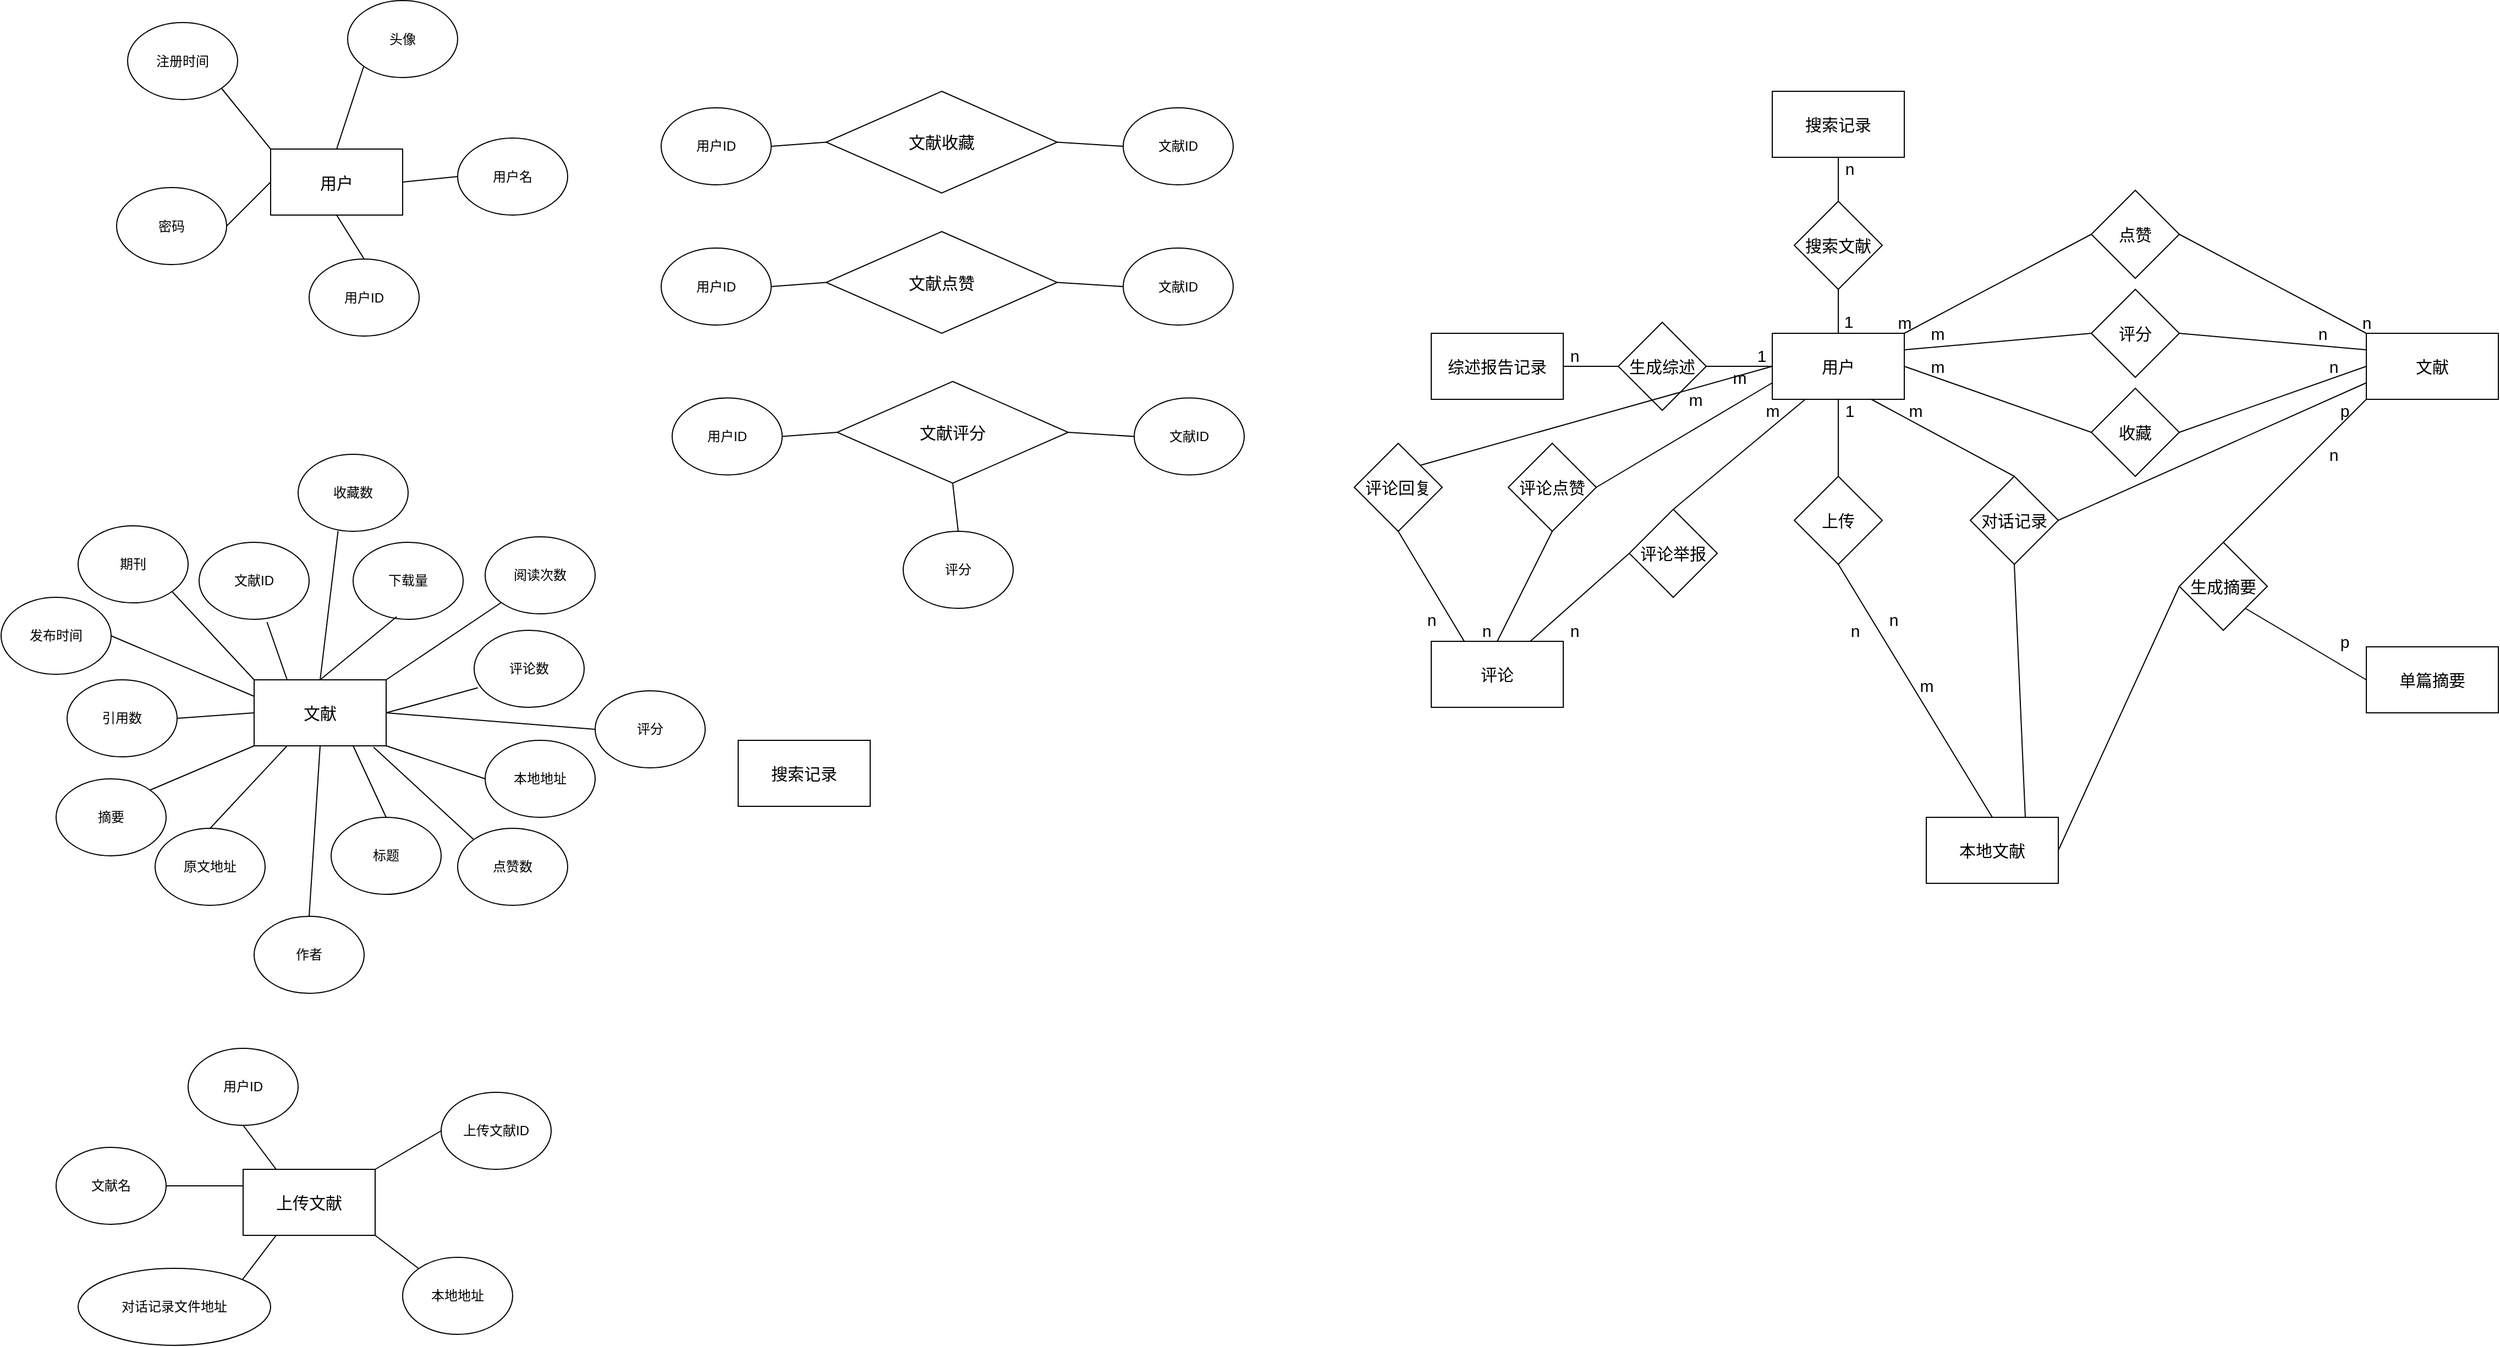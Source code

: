 <mxfile version="24.2.2" type="github">
  <diagram name="Page-1" id="c4acf3e9-155e-7222-9cf6-157b1a14988f">
    <mxGraphModel dx="2033" dy="841" grid="1" gridSize="10" guides="1" tooltips="1" connect="1" arrows="1" fold="1" page="1" pageScale="1" pageWidth="850" pageHeight="1100" background="none" math="0" shadow="0">
      <root>
        <mxCell id="0" />
        <mxCell id="1" parent="0" />
        <mxCell id="P6Sqa6nLTFP1nAxvebWK-67" style="rounded=0;orthogonalLoop=1;jettySize=auto;html=1;entryX=0;entryY=0.5;entryDx=0;entryDy=0;startArrow=none;startFill=0;endArrow=none;endFill=0;exitX=1;exitY=0;exitDx=0;exitDy=0;fontSize=15;" edge="1" parent="1" source="P6Sqa6nLTFP1nAxvebWK-73" target="P6Sqa6nLTFP1nAxvebWK-77">
          <mxGeometry relative="1" as="geometry">
            <mxPoint x="920" y="340" as="sourcePoint" />
          </mxGeometry>
        </mxCell>
        <mxCell id="P6Sqa6nLTFP1nAxvebWK-68" style="edgeStyle=none;rounded=0;orthogonalLoop=1;jettySize=auto;html=1;exitX=1;exitY=0.25;exitDx=0;exitDy=0;entryX=0;entryY=0.5;entryDx=0;entryDy=0;startArrow=none;startFill=0;endArrow=none;endFill=0;fontSize=15;" edge="1" parent="1" source="P6Sqa6nLTFP1nAxvebWK-73" target="P6Sqa6nLTFP1nAxvebWK-79">
          <mxGeometry relative="1" as="geometry" />
        </mxCell>
        <mxCell id="P6Sqa6nLTFP1nAxvebWK-69" style="edgeStyle=none;rounded=0;orthogonalLoop=1;jettySize=auto;html=1;exitX=1;exitY=0.5;exitDx=0;exitDy=0;entryX=0;entryY=0.5;entryDx=0;entryDy=0;startArrow=none;startFill=0;endArrow=none;endFill=0;fontSize=15;" edge="1" parent="1" source="P6Sqa6nLTFP1nAxvebWK-73" target="P6Sqa6nLTFP1nAxvebWK-81">
          <mxGeometry relative="1" as="geometry" />
        </mxCell>
        <mxCell id="P6Sqa6nLTFP1nAxvebWK-70" style="edgeStyle=none;rounded=0;orthogonalLoop=1;jettySize=auto;html=1;exitX=0.5;exitY=1;exitDx=0;exitDy=0;entryX=0.5;entryY=0;entryDx=0;entryDy=0;startArrow=none;startFill=0;endArrow=none;endFill=0;fontSize=15;" edge="1" parent="1" source="P6Sqa6nLTFP1nAxvebWK-73" target="P6Sqa6nLTFP1nAxvebWK-92">
          <mxGeometry relative="1" as="geometry" />
        </mxCell>
        <mxCell id="P6Sqa6nLTFP1nAxvebWK-71" style="edgeStyle=none;rounded=0;orthogonalLoop=1;jettySize=auto;html=1;exitX=0.75;exitY=1;exitDx=0;exitDy=0;entryX=0.5;entryY=0;entryDx=0;entryDy=0;startArrow=none;startFill=0;endArrow=none;endFill=0;fontSize=15;" edge="1" parent="1" source="P6Sqa6nLTFP1nAxvebWK-73" target="P6Sqa6nLTFP1nAxvebWK-97">
          <mxGeometry relative="1" as="geometry" />
        </mxCell>
        <mxCell id="P6Sqa6nLTFP1nAxvebWK-72" style="edgeStyle=none;rounded=0;orthogonalLoop=1;jettySize=auto;html=1;exitX=0.25;exitY=1;exitDx=0;exitDy=0;entryX=0.5;entryY=0;entryDx=0;entryDy=0;startArrow=none;startFill=0;endArrow=none;endFill=0;fontSize=15;" edge="1" parent="1" source="P6Sqa6nLTFP1nAxvebWK-73" target="P6Sqa6nLTFP1nAxvebWK-122">
          <mxGeometry relative="1" as="geometry" />
        </mxCell>
        <mxCell id="P6Sqa6nLTFP1nAxvebWK-73" value="用户" style="rounded=0;whiteSpace=wrap;html=1;fontSize=15;" vertex="1" parent="1">
          <mxGeometry x="770" y="340" width="120" height="60" as="geometry" />
        </mxCell>
        <mxCell id="P6Sqa6nLTFP1nAxvebWK-74" style="edgeStyle=none;rounded=0;orthogonalLoop=1;jettySize=auto;html=1;exitX=0;exitY=1;exitDx=0;exitDy=0;entryX=0.5;entryY=0;entryDx=0;entryDy=0;startArrow=none;startFill=0;endArrow=none;endFill=0;fontSize=15;" edge="1" parent="1" source="P6Sqa6nLTFP1nAxvebWK-75" target="P6Sqa6nLTFP1nAxvebWK-114">
          <mxGeometry relative="1" as="geometry" />
        </mxCell>
        <mxCell id="P6Sqa6nLTFP1nAxvebWK-75" value="文献" style="rounded=0;whiteSpace=wrap;html=1;fontSize=15;" vertex="1" parent="1">
          <mxGeometry x="1310" y="340" width="120" height="60" as="geometry" />
        </mxCell>
        <mxCell id="P6Sqa6nLTFP1nAxvebWK-76" style="edgeStyle=none;rounded=0;orthogonalLoop=1;jettySize=auto;html=1;exitX=1;exitY=0.5;exitDx=0;exitDy=0;entryX=0;entryY=0;entryDx=0;entryDy=0;startArrow=none;startFill=0;endArrow=none;endFill=0;fontSize=15;" edge="1" parent="1" source="P6Sqa6nLTFP1nAxvebWK-77" target="P6Sqa6nLTFP1nAxvebWK-75">
          <mxGeometry relative="1" as="geometry" />
        </mxCell>
        <mxCell id="P6Sqa6nLTFP1nAxvebWK-77" value="点赞" style="rhombus;whiteSpace=wrap;html=1;fontSize=15;" vertex="1" parent="1">
          <mxGeometry x="1060" y="210" width="80" height="80" as="geometry" />
        </mxCell>
        <mxCell id="P6Sqa6nLTFP1nAxvebWK-78" style="edgeStyle=none;rounded=0;orthogonalLoop=1;jettySize=auto;html=1;exitX=1;exitY=0.5;exitDx=0;exitDy=0;entryX=0;entryY=0.25;entryDx=0;entryDy=0;startArrow=none;startFill=0;endArrow=none;endFill=0;fontSize=15;" edge="1" parent="1" source="P6Sqa6nLTFP1nAxvebWK-79" target="P6Sqa6nLTFP1nAxvebWK-75">
          <mxGeometry relative="1" as="geometry" />
        </mxCell>
        <mxCell id="P6Sqa6nLTFP1nAxvebWK-79" value="评分" style="rhombus;whiteSpace=wrap;html=1;fontSize=15;" vertex="1" parent="1">
          <mxGeometry x="1060" y="300" width="80" height="80" as="geometry" />
        </mxCell>
        <mxCell id="P6Sqa6nLTFP1nAxvebWK-80" style="edgeStyle=none;rounded=0;orthogonalLoop=1;jettySize=auto;html=1;exitX=1;exitY=0.5;exitDx=0;exitDy=0;entryX=0;entryY=0.5;entryDx=0;entryDy=0;startArrow=none;startFill=0;endArrow=none;endFill=0;fontSize=15;" edge="1" parent="1" source="P6Sqa6nLTFP1nAxvebWK-81" target="P6Sqa6nLTFP1nAxvebWK-75">
          <mxGeometry relative="1" as="geometry" />
        </mxCell>
        <mxCell id="P6Sqa6nLTFP1nAxvebWK-81" value="收藏" style="rhombus;whiteSpace=wrap;html=1;fontSize=15;" vertex="1" parent="1">
          <mxGeometry x="1060" y="390" width="80" height="80" as="geometry" />
        </mxCell>
        <mxCell id="P6Sqa6nLTFP1nAxvebWK-82" value="m" style="text;html=1;align=center;verticalAlign=middle;resizable=0;points=[];autosize=1;fontSize=15;" vertex="1" parent="1">
          <mxGeometry x="870" y="315" width="40" height="30" as="geometry" />
        </mxCell>
        <mxCell id="P6Sqa6nLTFP1nAxvebWK-83" value="n" style="text;html=1;align=center;verticalAlign=middle;resizable=0;points=[];autosize=1;fontSize=15;" vertex="1" parent="1">
          <mxGeometry x="1295" y="315" width="30" height="30" as="geometry" />
        </mxCell>
        <mxCell id="P6Sqa6nLTFP1nAxvebWK-84" value="m" style="text;html=1;align=center;verticalAlign=middle;resizable=0;points=[];autosize=1;fontSize=15;" vertex="1" parent="1">
          <mxGeometry x="900" y="325" width="40" height="30" as="geometry" />
        </mxCell>
        <mxCell id="P6Sqa6nLTFP1nAxvebWK-85" value="n" style="text;html=1;align=center;verticalAlign=middle;resizable=0;points=[];autosize=1;fontSize=15;" vertex="1" parent="1">
          <mxGeometry x="1255" y="325" width="30" height="30" as="geometry" />
        </mxCell>
        <mxCell id="P6Sqa6nLTFP1nAxvebWK-86" value="m" style="text;html=1;align=center;verticalAlign=middle;resizable=0;points=[];autosize=1;fontSize=15;" vertex="1" parent="1">
          <mxGeometry x="900" y="355" width="40" height="30" as="geometry" />
        </mxCell>
        <mxCell id="P6Sqa6nLTFP1nAxvebWK-87" value="n" style="text;html=1;align=center;verticalAlign=middle;resizable=0;points=[];autosize=1;fontSize=15;" vertex="1" parent="1">
          <mxGeometry x="1265" y="355" width="30" height="30" as="geometry" />
        </mxCell>
        <mxCell id="P6Sqa6nLTFP1nAxvebWK-88" style="edgeStyle=none;rounded=0;orthogonalLoop=1;jettySize=auto;html=1;exitX=1;exitY=0.5;exitDx=0;exitDy=0;entryX=0;entryY=0.5;entryDx=0;entryDy=0;startArrow=none;startFill=0;endArrow=none;endFill=0;fontSize=15;" edge="1" parent="1" source="P6Sqa6nLTFP1nAxvebWK-89" target="P6Sqa6nLTFP1nAxvebWK-114">
          <mxGeometry relative="1" as="geometry" />
        </mxCell>
        <mxCell id="P6Sqa6nLTFP1nAxvebWK-89" value="本地文献" style="rounded=0;whiteSpace=wrap;html=1;fontSize=15;" vertex="1" parent="1">
          <mxGeometry x="910" y="780" width="120" height="60" as="geometry" />
        </mxCell>
        <mxCell id="P6Sqa6nLTFP1nAxvebWK-90" value="搜索记录" style="rounded=0;whiteSpace=wrap;html=1;fontSize=15;" vertex="1" parent="1">
          <mxGeometry x="770" y="120" width="120" height="60" as="geometry" />
        </mxCell>
        <mxCell id="P6Sqa6nLTFP1nAxvebWK-91" style="edgeStyle=none;rounded=0;orthogonalLoop=1;jettySize=auto;html=1;exitX=0.5;exitY=1;exitDx=0;exitDy=0;entryX=0.5;entryY=0;entryDx=0;entryDy=0;startArrow=none;startFill=0;endArrow=none;endFill=0;fontSize=15;" edge="1" parent="1" source="P6Sqa6nLTFP1nAxvebWK-92" target="P6Sqa6nLTFP1nAxvebWK-89">
          <mxGeometry relative="1" as="geometry" />
        </mxCell>
        <mxCell id="P6Sqa6nLTFP1nAxvebWK-92" value="上传" style="rhombus;whiteSpace=wrap;html=1;fontSize=15;" vertex="1" parent="1">
          <mxGeometry x="790" y="470" width="80" height="80" as="geometry" />
        </mxCell>
        <mxCell id="P6Sqa6nLTFP1nAxvebWK-93" value="1" style="text;html=1;align=center;verticalAlign=middle;resizable=0;points=[];autosize=1;fontSize=15;" vertex="1" parent="1">
          <mxGeometry x="825" y="395" width="30" height="30" as="geometry" />
        </mxCell>
        <mxCell id="P6Sqa6nLTFP1nAxvebWK-94" value="n" style="text;html=1;align=center;verticalAlign=middle;resizable=0;points=[];autosize=1;fontSize=15;" vertex="1" parent="1">
          <mxGeometry x="830" y="595" width="30" height="30" as="geometry" />
        </mxCell>
        <mxCell id="P6Sqa6nLTFP1nAxvebWK-95" style="edgeStyle=none;rounded=0;orthogonalLoop=1;jettySize=auto;html=1;exitX=0.5;exitY=1;exitDx=0;exitDy=0;entryX=0.75;entryY=0;entryDx=0;entryDy=0;startArrow=none;startFill=0;endArrow=none;endFill=0;fontSize=15;" edge="1" parent="1" source="P6Sqa6nLTFP1nAxvebWK-97" target="P6Sqa6nLTFP1nAxvebWK-89">
          <mxGeometry relative="1" as="geometry" />
        </mxCell>
        <mxCell id="P6Sqa6nLTFP1nAxvebWK-96" style="edgeStyle=none;rounded=0;orthogonalLoop=1;jettySize=auto;html=1;exitX=1;exitY=0.5;exitDx=0;exitDy=0;entryX=0;entryY=0.75;entryDx=0;entryDy=0;startArrow=none;startFill=0;endArrow=none;endFill=0;fontSize=15;" edge="1" parent="1" source="P6Sqa6nLTFP1nAxvebWK-97" target="P6Sqa6nLTFP1nAxvebWK-75">
          <mxGeometry relative="1" as="geometry" />
        </mxCell>
        <mxCell id="P6Sqa6nLTFP1nAxvebWK-97" value="对话记录" style="rhombus;whiteSpace=wrap;html=1;fontSize=15;" vertex="1" parent="1">
          <mxGeometry x="950" y="470" width="80" height="80" as="geometry" />
        </mxCell>
        <mxCell id="P6Sqa6nLTFP1nAxvebWK-98" value="m" style="text;html=1;align=center;verticalAlign=middle;resizable=0;points=[];autosize=1;fontSize=15;" vertex="1" parent="1">
          <mxGeometry x="880" y="395" width="40" height="30" as="geometry" />
        </mxCell>
        <mxCell id="P6Sqa6nLTFP1nAxvebWK-99" value="n" style="text;html=1;align=center;verticalAlign=middle;resizable=0;points=[];autosize=1;fontSize=15;" vertex="1" parent="1">
          <mxGeometry x="865" y="585" width="30" height="30" as="geometry" />
        </mxCell>
        <mxCell id="P6Sqa6nLTFP1nAxvebWK-100" value="p" style="text;html=1;align=center;verticalAlign=middle;resizable=0;points=[];autosize=1;fontSize=15;" vertex="1" parent="1">
          <mxGeometry x="1275" y="395" width="30" height="30" as="geometry" />
        </mxCell>
        <mxCell id="P6Sqa6nLTFP1nAxvebWK-101" value="单篇摘要" style="rounded=0;whiteSpace=wrap;html=1;fontSize=15;" vertex="1" parent="1">
          <mxGeometry x="1310" y="625" width="120" height="60" as="geometry" />
        </mxCell>
        <mxCell id="P6Sqa6nLTFP1nAxvebWK-102" style="edgeStyle=none;rounded=0;orthogonalLoop=1;jettySize=auto;html=1;exitX=1;exitY=0.5;exitDx=0;exitDy=0;entryX=0;entryY=0.5;entryDx=0;entryDy=0;startArrow=none;startFill=0;endArrow=none;endFill=0;fontSize=15;" edge="1" parent="1" source="P6Sqa6nLTFP1nAxvebWK-103" target="P6Sqa6nLTFP1nAxvebWK-105">
          <mxGeometry relative="1" as="geometry" />
        </mxCell>
        <mxCell id="P6Sqa6nLTFP1nAxvebWK-103" value="综述报告记录" style="rounded=0;whiteSpace=wrap;html=1;fontSize=15;" vertex="1" parent="1">
          <mxGeometry x="460" y="340" width="120" height="60" as="geometry" />
        </mxCell>
        <mxCell id="P6Sqa6nLTFP1nAxvebWK-104" style="edgeStyle=none;rounded=0;orthogonalLoop=1;jettySize=auto;html=1;exitX=1;exitY=0.5;exitDx=0;exitDy=0;entryX=0;entryY=0.5;entryDx=0;entryDy=0;startArrow=none;startFill=0;endArrow=none;endFill=0;fontSize=15;" edge="1" parent="1" source="P6Sqa6nLTFP1nAxvebWK-105" target="P6Sqa6nLTFP1nAxvebWK-73">
          <mxGeometry relative="1" as="geometry" />
        </mxCell>
        <mxCell id="P6Sqa6nLTFP1nAxvebWK-105" value="生成综述" style="rhombus;whiteSpace=wrap;html=1;fontSize=15;" vertex="1" parent="1">
          <mxGeometry x="630" y="330" width="80" height="80" as="geometry" />
        </mxCell>
        <mxCell id="P6Sqa6nLTFP1nAxvebWK-106" value="1" style="text;html=1;align=center;verticalAlign=middle;resizable=0;points=[];autosize=1;fontSize=15;" vertex="1" parent="1">
          <mxGeometry x="745" y="345" width="30" height="30" as="geometry" />
        </mxCell>
        <mxCell id="P6Sqa6nLTFP1nAxvebWK-107" value="n" style="text;html=1;align=center;verticalAlign=middle;resizable=0;points=[];autosize=1;fontSize=15;" vertex="1" parent="1">
          <mxGeometry x="575" y="345" width="30" height="30" as="geometry" />
        </mxCell>
        <mxCell id="P6Sqa6nLTFP1nAxvebWK-108" style="edgeStyle=none;rounded=0;orthogonalLoop=1;jettySize=auto;html=1;exitX=0.5;exitY=1;exitDx=0;exitDy=0;entryX=0.5;entryY=0;entryDx=0;entryDy=0;startArrow=none;startFill=0;endArrow=none;endFill=0;fontSize=15;" edge="1" parent="1" source="P6Sqa6nLTFP1nAxvebWK-111" target="P6Sqa6nLTFP1nAxvebWK-73">
          <mxGeometry relative="1" as="geometry" />
        </mxCell>
        <mxCell id="P6Sqa6nLTFP1nAxvebWK-109" value="1" style="edgeLabel;html=1;align=center;verticalAlign=middle;resizable=0;points=[];fontSize=15;" vertex="1" connectable="0" parent="P6Sqa6nLTFP1nAxvebWK-108">
          <mxGeometry x="0.45" y="9" relative="1" as="geometry">
            <mxPoint as="offset" />
          </mxGeometry>
        </mxCell>
        <mxCell id="P6Sqa6nLTFP1nAxvebWK-110" style="edgeStyle=none;rounded=0;orthogonalLoop=1;jettySize=auto;html=1;exitX=0.5;exitY=0;exitDx=0;exitDy=0;entryX=0.5;entryY=1;entryDx=0;entryDy=0;startArrow=none;startFill=0;endArrow=none;endFill=0;fontSize=15;" edge="1" parent="1" source="P6Sqa6nLTFP1nAxvebWK-111" target="P6Sqa6nLTFP1nAxvebWK-90">
          <mxGeometry relative="1" as="geometry" />
        </mxCell>
        <mxCell id="P6Sqa6nLTFP1nAxvebWK-111" value="搜索文献" style="rhombus;whiteSpace=wrap;html=1;fontSize=15;" vertex="1" parent="1">
          <mxGeometry x="790" y="220" width="80" height="80" as="geometry" />
        </mxCell>
        <mxCell id="P6Sqa6nLTFP1nAxvebWK-112" value="n" style="text;html=1;align=center;verticalAlign=middle;resizable=0;points=[];autosize=1;fontSize=15;" vertex="1" parent="1">
          <mxGeometry x="825" y="175" width="30" height="30" as="geometry" />
        </mxCell>
        <mxCell id="P6Sqa6nLTFP1nAxvebWK-113" style="edgeStyle=none;rounded=0;orthogonalLoop=1;jettySize=auto;html=1;exitX=1;exitY=1;exitDx=0;exitDy=0;entryX=0;entryY=0.5;entryDx=0;entryDy=0;startArrow=none;startFill=0;endArrow=none;endFill=0;fontSize=15;" edge="1" parent="1" source="P6Sqa6nLTFP1nAxvebWK-114" target="P6Sqa6nLTFP1nAxvebWK-101">
          <mxGeometry relative="1" as="geometry" />
        </mxCell>
        <mxCell id="P6Sqa6nLTFP1nAxvebWK-114" value="生成摘要" style="rhombus;whiteSpace=wrap;html=1;fontSize=15;" vertex="1" parent="1">
          <mxGeometry x="1140" y="530" width="80" height="80" as="geometry" />
        </mxCell>
        <mxCell id="P6Sqa6nLTFP1nAxvebWK-115" value="m" style="text;html=1;align=center;verticalAlign=middle;resizable=0;points=[];autosize=1;fontSize=15;" vertex="1" parent="1">
          <mxGeometry x="890" y="645" width="40" height="30" as="geometry" />
        </mxCell>
        <mxCell id="P6Sqa6nLTFP1nAxvebWK-116" value="n" style="text;html=1;align=center;verticalAlign=middle;resizable=0;points=[];autosize=1;fontSize=15;" vertex="1" parent="1">
          <mxGeometry x="1265" y="435" width="30" height="30" as="geometry" />
        </mxCell>
        <mxCell id="P6Sqa6nLTFP1nAxvebWK-117" value="p" style="text;html=1;align=center;verticalAlign=middle;resizable=0;points=[];autosize=1;fontSize=15;" vertex="1" parent="1">
          <mxGeometry x="1275" y="605" width="30" height="30" as="geometry" />
        </mxCell>
        <mxCell id="P6Sqa6nLTFP1nAxvebWK-118" style="edgeStyle=none;rounded=0;orthogonalLoop=1;jettySize=auto;html=1;exitX=0.5;exitY=1;exitDx=0;exitDy=0;entryX=0.5;entryY=0;entryDx=0;entryDy=0;startArrow=none;startFill=0;endArrow=none;endFill=0;fontSize=15;" edge="1" parent="1" source="P6Sqa6nLTFP1nAxvebWK-120" target="P6Sqa6nLTFP1nAxvebWK-123">
          <mxGeometry relative="1" as="geometry" />
        </mxCell>
        <mxCell id="P6Sqa6nLTFP1nAxvebWK-119" style="edgeStyle=none;rounded=0;orthogonalLoop=1;jettySize=auto;html=1;exitX=1;exitY=0.5;exitDx=0;exitDy=0;entryX=0;entryY=0.75;entryDx=0;entryDy=0;startArrow=none;startFill=0;endArrow=none;endFill=0;fontSize=15;" edge="1" parent="1" source="P6Sqa6nLTFP1nAxvebWK-120" target="P6Sqa6nLTFP1nAxvebWK-73">
          <mxGeometry relative="1" as="geometry" />
        </mxCell>
        <mxCell id="P6Sqa6nLTFP1nAxvebWK-120" value="评论点赞" style="rhombus;whiteSpace=wrap;html=1;fontSize=15;" vertex="1" parent="1">
          <mxGeometry x="530" y="440" width="80" height="80" as="geometry" />
        </mxCell>
        <mxCell id="P6Sqa6nLTFP1nAxvebWK-121" style="edgeStyle=none;rounded=0;orthogonalLoop=1;jettySize=auto;html=1;exitX=0;exitY=0.5;exitDx=0;exitDy=0;entryX=0.75;entryY=0;entryDx=0;entryDy=0;startArrow=none;startFill=0;endArrow=none;endFill=0;fontSize=15;" edge="1" parent="1" source="P6Sqa6nLTFP1nAxvebWK-122" target="P6Sqa6nLTFP1nAxvebWK-123">
          <mxGeometry relative="1" as="geometry" />
        </mxCell>
        <mxCell id="P6Sqa6nLTFP1nAxvebWK-122" value="评论举报" style="rhombus;whiteSpace=wrap;html=1;fontSize=15;" vertex="1" parent="1">
          <mxGeometry x="640" y="500" width="80" height="80" as="geometry" />
        </mxCell>
        <mxCell id="P6Sqa6nLTFP1nAxvebWK-123" value="评论" style="rounded=0;whiteSpace=wrap;html=1;fontSize=15;" vertex="1" parent="1">
          <mxGeometry x="460" y="620" width="120" height="60" as="geometry" />
        </mxCell>
        <mxCell id="P6Sqa6nLTFP1nAxvebWK-124" value="m" style="text;html=1;align=center;verticalAlign=middle;resizable=0;points=[];autosize=1;fontSize=15;" vertex="1" parent="1">
          <mxGeometry x="720" y="365" width="40" height="30" as="geometry" />
        </mxCell>
        <mxCell id="P6Sqa6nLTFP1nAxvebWK-125" value="n" style="text;html=1;align=center;verticalAlign=middle;resizable=0;points=[];autosize=1;fontSize=15;" vertex="1" parent="1">
          <mxGeometry x="495" y="595" width="30" height="30" as="geometry" />
        </mxCell>
        <mxCell id="P6Sqa6nLTFP1nAxvebWK-126" value="m" style="text;html=1;align=center;verticalAlign=middle;resizable=0;points=[];autosize=1;fontSize=15;" vertex="1" parent="1">
          <mxGeometry x="750" y="395" width="40" height="30" as="geometry" />
        </mxCell>
        <mxCell id="P6Sqa6nLTFP1nAxvebWK-127" value="n" style="text;html=1;align=center;verticalAlign=middle;resizable=0;points=[];autosize=1;fontSize=15;" vertex="1" parent="1">
          <mxGeometry x="575" y="595" width="30" height="30" as="geometry" />
        </mxCell>
        <mxCell id="P6Sqa6nLTFP1nAxvebWK-128" style="edgeStyle=none;rounded=0;orthogonalLoop=1;jettySize=auto;html=1;exitX=1;exitY=0;exitDx=0;exitDy=0;entryX=0;entryY=0.5;entryDx=0;entryDy=0;startArrow=none;startFill=0;endArrow=none;endFill=0;fontSize=15;" edge="1" parent="1" source="P6Sqa6nLTFP1nAxvebWK-130" target="P6Sqa6nLTFP1nAxvebWK-73">
          <mxGeometry relative="1" as="geometry" />
        </mxCell>
        <mxCell id="P6Sqa6nLTFP1nAxvebWK-129" style="edgeStyle=none;rounded=0;orthogonalLoop=1;jettySize=auto;html=1;exitX=0.5;exitY=1;exitDx=0;exitDy=0;entryX=0.25;entryY=0;entryDx=0;entryDy=0;startArrow=none;startFill=0;endArrow=none;endFill=0;fontSize=15;" edge="1" parent="1" source="P6Sqa6nLTFP1nAxvebWK-130" target="P6Sqa6nLTFP1nAxvebWK-123">
          <mxGeometry relative="1" as="geometry" />
        </mxCell>
        <mxCell id="P6Sqa6nLTFP1nAxvebWK-130" value="评论回复" style="rhombus;whiteSpace=wrap;html=1;fontSize=15;" vertex="1" parent="1">
          <mxGeometry x="390" y="440" width="80" height="80" as="geometry" />
        </mxCell>
        <mxCell id="P6Sqa6nLTFP1nAxvebWK-131" value="n" style="text;html=1;align=center;verticalAlign=middle;resizable=0;points=[];autosize=1;fontSize=15;" vertex="1" parent="1">
          <mxGeometry x="445" y="585" width="30" height="30" as="geometry" />
        </mxCell>
        <mxCell id="P6Sqa6nLTFP1nAxvebWK-132" value="m" style="text;html=1;align=center;verticalAlign=middle;resizable=0;points=[];autosize=1;fontSize=15;" vertex="1" parent="1">
          <mxGeometry x="680" y="385" width="40" height="30" as="geometry" />
        </mxCell>
        <mxCell id="P6Sqa6nLTFP1nAxvebWK-137" value="用户" style="rounded=0;whiteSpace=wrap;html=1;fontSize=15;" vertex="1" parent="1">
          <mxGeometry x="-595" y="172.5" width="120" height="60" as="geometry" />
        </mxCell>
        <mxCell id="P6Sqa6nLTFP1nAxvebWK-142" value="搜索记录" style="rounded=0;whiteSpace=wrap;html=1;fontSize=15;" vertex="1" parent="1">
          <mxGeometry x="-170" y="710" width="120" height="60" as="geometry" />
        </mxCell>
        <mxCell id="P6Sqa6nLTFP1nAxvebWK-177" value="用户ID" style="ellipse;whiteSpace=wrap;html=1;" vertex="1" parent="1">
          <mxGeometry x="-560" y="272.5" width="100" height="70" as="geometry" />
        </mxCell>
        <mxCell id="P6Sqa6nLTFP1nAxvebWK-178" value="密码" style="ellipse;whiteSpace=wrap;html=1;" vertex="1" parent="1">
          <mxGeometry x="-735" y="207.5" width="100" height="70" as="geometry" />
        </mxCell>
        <mxCell id="P6Sqa6nLTFP1nAxvebWK-179" value="用户名" style="ellipse;whiteSpace=wrap;html=1;" vertex="1" parent="1">
          <mxGeometry x="-425" y="162.5" width="100" height="70" as="geometry" />
        </mxCell>
        <mxCell id="P6Sqa6nLTFP1nAxvebWK-180" value="头像" style="ellipse;whiteSpace=wrap;html=1;" vertex="1" parent="1">
          <mxGeometry x="-525" y="37.5" width="100" height="70" as="geometry" />
        </mxCell>
        <mxCell id="P6Sqa6nLTFP1nAxvebWK-181" value="注册时间" style="ellipse;whiteSpace=wrap;html=1;" vertex="1" parent="1">
          <mxGeometry x="-725" y="57.5" width="100" height="70" as="geometry" />
        </mxCell>
        <mxCell id="P6Sqa6nLTFP1nAxvebWK-183" value="" style="endArrow=none;html=1;rounded=0;entryX=0.5;entryY=1;entryDx=0;entryDy=0;exitX=0.5;exitY=0;exitDx=0;exitDy=0;" edge="1" parent="1" source="P6Sqa6nLTFP1nAxvebWK-177" target="P6Sqa6nLTFP1nAxvebWK-137">
          <mxGeometry width="50" height="50" relative="1" as="geometry">
            <mxPoint x="-655" y="347.5" as="sourcePoint" />
            <mxPoint x="-605" y="302.5" as="targetPoint" />
          </mxGeometry>
        </mxCell>
        <mxCell id="P6Sqa6nLTFP1nAxvebWK-184" value="" style="endArrow=none;html=1;rounded=0;entryX=0;entryY=0.5;entryDx=0;entryDy=0;exitX=1;exitY=0.5;exitDx=0;exitDy=0;" edge="1" parent="1" source="P6Sqa6nLTFP1nAxvebWK-137" target="P6Sqa6nLTFP1nAxvebWK-179">
          <mxGeometry width="50" height="50" relative="1" as="geometry">
            <mxPoint x="-295" y="367.5" as="sourcePoint" />
            <mxPoint x="-245" y="317.5" as="targetPoint" />
          </mxGeometry>
        </mxCell>
        <mxCell id="P6Sqa6nLTFP1nAxvebWK-185" value="" style="endArrow=none;html=1;rounded=0;entryX=0;entryY=0.5;entryDx=0;entryDy=0;exitX=1;exitY=0.5;exitDx=0;exitDy=0;" edge="1" parent="1" source="P6Sqa6nLTFP1nAxvebWK-178" target="P6Sqa6nLTFP1nAxvebWK-137">
          <mxGeometry width="50" height="50" relative="1" as="geometry">
            <mxPoint x="-615" y="427.5" as="sourcePoint" />
            <mxPoint x="-565" y="377.5" as="targetPoint" />
          </mxGeometry>
        </mxCell>
        <mxCell id="P6Sqa6nLTFP1nAxvebWK-186" value="" style="endArrow=none;html=1;rounded=0;entryX=0;entryY=1;entryDx=0;entryDy=0;exitX=0.5;exitY=0;exitDx=0;exitDy=0;" edge="1" parent="1" source="P6Sqa6nLTFP1nAxvebWK-137" target="P6Sqa6nLTFP1nAxvebWK-180">
          <mxGeometry width="50" height="50" relative="1" as="geometry">
            <mxPoint x="-575" y="147.5" as="sourcePoint" />
            <mxPoint x="-525" y="97.5" as="targetPoint" />
          </mxGeometry>
        </mxCell>
        <mxCell id="P6Sqa6nLTFP1nAxvebWK-187" value="" style="endArrow=none;html=1;rounded=0;entryX=1;entryY=1;entryDx=0;entryDy=0;exitX=0;exitY=0;exitDx=0;exitDy=0;" edge="1" parent="1" source="P6Sqa6nLTFP1nAxvebWK-137" target="P6Sqa6nLTFP1nAxvebWK-181">
          <mxGeometry width="50" height="50" relative="1" as="geometry">
            <mxPoint x="-685" y="407.5" as="sourcePoint" />
            <mxPoint x="-635" y="357.5" as="targetPoint" />
          </mxGeometry>
        </mxCell>
        <mxCell id="P6Sqa6nLTFP1nAxvebWK-188" value="文献" style="rounded=0;whiteSpace=wrap;html=1;fontSize=15;" vertex="1" parent="1">
          <mxGeometry x="-610" y="655" width="120" height="60" as="geometry" />
        </mxCell>
        <mxCell id="P6Sqa6nLTFP1nAxvebWK-189" value="文献ID" style="ellipse;whiteSpace=wrap;html=1;" vertex="1" parent="1">
          <mxGeometry x="-660" y="530" width="100" height="70" as="geometry" />
        </mxCell>
        <mxCell id="P6Sqa6nLTFP1nAxvebWK-190" value="标题" style="ellipse;whiteSpace=wrap;html=1;" vertex="1" parent="1">
          <mxGeometry x="-540" y="780" width="100" height="70" as="geometry" />
        </mxCell>
        <mxCell id="P6Sqa6nLTFP1nAxvebWK-191" value="作者" style="ellipse;whiteSpace=wrap;html=1;" vertex="1" parent="1">
          <mxGeometry x="-610" y="870" width="100" height="70" as="geometry" />
        </mxCell>
        <mxCell id="P6Sqa6nLTFP1nAxvebWK-192" value="摘要" style="ellipse;whiteSpace=wrap;html=1;" vertex="1" parent="1">
          <mxGeometry x="-790" y="745" width="100" height="70" as="geometry" />
        </mxCell>
        <mxCell id="P6Sqa6nLTFP1nAxvebWK-193" value="发布时间" style="ellipse;whiteSpace=wrap;html=1;" vertex="1" parent="1">
          <mxGeometry x="-840" y="580" width="100" height="70" as="geometry" />
        </mxCell>
        <mxCell id="P6Sqa6nLTFP1nAxvebWK-194" value="期刊" style="ellipse;whiteSpace=wrap;html=1;" vertex="1" parent="1">
          <mxGeometry x="-770" y="515" width="100" height="70" as="geometry" />
        </mxCell>
        <mxCell id="P6Sqa6nLTFP1nAxvebWK-195" value="引用数" style="ellipse;whiteSpace=wrap;html=1;" vertex="1" parent="1">
          <mxGeometry x="-780" y="655" width="100" height="70" as="geometry" />
        </mxCell>
        <mxCell id="P6Sqa6nLTFP1nAxvebWK-196" value="原文地址" style="ellipse;whiteSpace=wrap;html=1;" vertex="1" parent="1">
          <mxGeometry x="-700" y="790" width="100" height="70" as="geometry" />
        </mxCell>
        <mxCell id="P6Sqa6nLTFP1nAxvebWK-197" value="阅读次数" style="ellipse;whiteSpace=wrap;html=1;" vertex="1" parent="1">
          <mxGeometry x="-400" y="525" width="100" height="70" as="geometry" />
        </mxCell>
        <mxCell id="P6Sqa6nLTFP1nAxvebWK-198" value="点赞数" style="ellipse;whiteSpace=wrap;html=1;" vertex="1" parent="1">
          <mxGeometry x="-425" y="790" width="100" height="70" as="geometry" />
        </mxCell>
        <mxCell id="P6Sqa6nLTFP1nAxvebWK-199" value="收藏数" style="ellipse;whiteSpace=wrap;html=1;" vertex="1" parent="1">
          <mxGeometry x="-570" y="450" width="100" height="70" as="geometry" />
        </mxCell>
        <mxCell id="P6Sqa6nLTFP1nAxvebWK-200" value="评论数" style="ellipse;whiteSpace=wrap;html=1;" vertex="1" parent="1">
          <mxGeometry x="-410" y="610" width="100" height="70" as="geometry" />
        </mxCell>
        <mxCell id="P6Sqa6nLTFP1nAxvebWK-201" value="评分" style="ellipse;whiteSpace=wrap;html=1;" vertex="1" parent="1">
          <mxGeometry x="-300" y="665" width="100" height="70" as="geometry" />
        </mxCell>
        <mxCell id="P6Sqa6nLTFP1nAxvebWK-202" value="下载量" style="ellipse;whiteSpace=wrap;html=1;" vertex="1" parent="1">
          <mxGeometry x="-520" y="530" width="100" height="70" as="geometry" />
        </mxCell>
        <mxCell id="P6Sqa6nLTFP1nAxvebWK-203" value="本地地址" style="ellipse;whiteSpace=wrap;html=1;" vertex="1" parent="1">
          <mxGeometry x="-400" y="710" width="100" height="70" as="geometry" />
        </mxCell>
        <mxCell id="P6Sqa6nLTFP1nAxvebWK-204" value="" style="endArrow=none;html=1;rounded=0;entryX=0.5;entryY=0;entryDx=0;entryDy=0;exitX=0.75;exitY=1;exitDx=0;exitDy=0;" edge="1" parent="1" source="P6Sqa6nLTFP1nAxvebWK-188" target="P6Sqa6nLTFP1nAxvebWK-190">
          <mxGeometry width="50" height="50" relative="1" as="geometry">
            <mxPoint x="-550" y="780" as="sourcePoint" />
            <mxPoint x="-500" y="730" as="targetPoint" />
          </mxGeometry>
        </mxCell>
        <mxCell id="P6Sqa6nLTFP1nAxvebWK-205" value="" style="endArrow=none;html=1;rounded=0;exitX=1;exitY=0.5;exitDx=0;exitDy=0;entryX=0.033;entryY=0.747;entryDx=0;entryDy=0;entryPerimeter=0;" edge="1" parent="1" source="P6Sqa6nLTFP1nAxvebWK-188" target="P6Sqa6nLTFP1nAxvebWK-200">
          <mxGeometry width="50" height="50" relative="1" as="geometry">
            <mxPoint x="-490" y="700" as="sourcePoint" />
            <mxPoint x="-440" y="650" as="targetPoint" />
          </mxGeometry>
        </mxCell>
        <mxCell id="P6Sqa6nLTFP1nAxvebWK-206" value="" style="endArrow=none;html=1;rounded=0;exitX=1;exitY=0.5;exitDx=0;exitDy=0;entryX=0;entryY=0.5;entryDx=0;entryDy=0;" edge="1" parent="1" source="P6Sqa6nLTFP1nAxvebWK-195" target="P6Sqa6nLTFP1nAxvebWK-188">
          <mxGeometry width="50" height="50" relative="1" as="geometry">
            <mxPoint x="-680" y="720" as="sourcePoint" />
            <mxPoint x="-630" y="670" as="targetPoint" />
          </mxGeometry>
        </mxCell>
        <mxCell id="P6Sqa6nLTFP1nAxvebWK-208" value="" style="endArrow=none;html=1;rounded=0;entryX=0.617;entryY=1.036;entryDx=0;entryDy=0;entryPerimeter=0;exitX=0.25;exitY=0;exitDx=0;exitDy=0;" edge="1" parent="1" source="P6Sqa6nLTFP1nAxvebWK-188" target="P6Sqa6nLTFP1nAxvebWK-189">
          <mxGeometry width="50" height="50" relative="1" as="geometry">
            <mxPoint x="-490" y="700" as="sourcePoint" />
            <mxPoint x="-440" y="650" as="targetPoint" />
          </mxGeometry>
        </mxCell>
        <mxCell id="P6Sqa6nLTFP1nAxvebWK-209" value="" style="endArrow=none;html=1;rounded=0;entryX=0.363;entryY=0.996;entryDx=0;entryDy=0;entryPerimeter=0;exitX=0.5;exitY=0;exitDx=0;exitDy=0;" edge="1" parent="1" source="P6Sqa6nLTFP1nAxvebWK-188" target="P6Sqa6nLTFP1nAxvebWK-199">
          <mxGeometry width="50" height="50" relative="1" as="geometry">
            <mxPoint x="-490" y="700" as="sourcePoint" />
            <mxPoint x="-440" y="650" as="targetPoint" />
          </mxGeometry>
        </mxCell>
        <mxCell id="P6Sqa6nLTFP1nAxvebWK-210" value="" style="endArrow=none;html=1;rounded=0;entryX=0.396;entryY=0.966;entryDx=0;entryDy=0;entryPerimeter=0;exitX=0.5;exitY=0;exitDx=0;exitDy=0;" edge="1" parent="1" source="P6Sqa6nLTFP1nAxvebWK-188" target="P6Sqa6nLTFP1nAxvebWK-202">
          <mxGeometry width="50" height="50" relative="1" as="geometry">
            <mxPoint x="-510" y="630" as="sourcePoint" />
            <mxPoint x="-440" y="540" as="targetPoint" />
          </mxGeometry>
        </mxCell>
        <mxCell id="P6Sqa6nLTFP1nAxvebWK-211" value="" style="endArrow=none;html=1;rounded=0;entryX=0;entryY=0;entryDx=0;entryDy=0;exitX=1;exitY=1;exitDx=0;exitDy=0;" edge="1" parent="1" source="P6Sqa6nLTFP1nAxvebWK-194" target="P6Sqa6nLTFP1nAxvebWK-188">
          <mxGeometry width="50" height="50" relative="1" as="geometry">
            <mxPoint x="-850" y="780" as="sourcePoint" />
            <mxPoint x="-800" y="730" as="targetPoint" />
          </mxGeometry>
        </mxCell>
        <mxCell id="P6Sqa6nLTFP1nAxvebWK-212" value="" style="endArrow=none;html=1;rounded=0;entryX=1;entryY=0.5;entryDx=0;entryDy=0;exitX=0;exitY=0.25;exitDx=0;exitDy=0;" edge="1" parent="1" source="P6Sqa6nLTFP1nAxvebWK-188" target="P6Sqa6nLTFP1nAxvebWK-193">
          <mxGeometry width="50" height="50" relative="1" as="geometry">
            <mxPoint x="-490" y="590" as="sourcePoint" />
            <mxPoint x="-440" y="540" as="targetPoint" />
          </mxGeometry>
        </mxCell>
        <mxCell id="P6Sqa6nLTFP1nAxvebWK-213" value="" style="endArrow=none;html=1;rounded=0;exitX=0;exitY=1;exitDx=0;exitDy=0;entryX=1;entryY=0;entryDx=0;entryDy=0;" edge="1" parent="1" source="P6Sqa6nLTFP1nAxvebWK-188" target="P6Sqa6nLTFP1nAxvebWK-192">
          <mxGeometry width="50" height="50" relative="1" as="geometry">
            <mxPoint x="-490" y="700" as="sourcePoint" />
            <mxPoint x="-440" y="650" as="targetPoint" />
          </mxGeometry>
        </mxCell>
        <mxCell id="P6Sqa6nLTFP1nAxvebWK-214" value="" style="endArrow=none;html=1;rounded=0;entryX=0.25;entryY=1;entryDx=0;entryDy=0;exitX=0.5;exitY=0;exitDx=0;exitDy=0;" edge="1" parent="1" source="P6Sqa6nLTFP1nAxvebWK-196" target="P6Sqa6nLTFP1nAxvebWK-188">
          <mxGeometry width="50" height="50" relative="1" as="geometry">
            <mxPoint x="-620" y="800" as="sourcePoint" />
            <mxPoint x="-570" y="750" as="targetPoint" />
          </mxGeometry>
        </mxCell>
        <mxCell id="P6Sqa6nLTFP1nAxvebWK-215" value="" style="endArrow=none;html=1;rounded=0;exitX=0.5;exitY=0;exitDx=0;exitDy=0;entryX=0.5;entryY=1;entryDx=0;entryDy=0;" edge="1" parent="1" source="P6Sqa6nLTFP1nAxvebWK-191" target="P6Sqa6nLTFP1nAxvebWK-188">
          <mxGeometry width="50" height="50" relative="1" as="geometry">
            <mxPoint x="-720" y="940" as="sourcePoint" />
            <mxPoint x="-670" y="890" as="targetPoint" />
          </mxGeometry>
        </mxCell>
        <mxCell id="P6Sqa6nLTFP1nAxvebWK-216" value="" style="endArrow=none;html=1;rounded=0;exitX=0;exitY=0.5;exitDx=0;exitDy=0;entryX=1;entryY=0.5;entryDx=0;entryDy=0;" edge="1" parent="1" source="P6Sqa6nLTFP1nAxvebWK-201" target="P6Sqa6nLTFP1nAxvebWK-188">
          <mxGeometry width="50" height="50" relative="1" as="geometry">
            <mxPoint x="-490" y="700" as="sourcePoint" />
            <mxPoint x="-440" y="650" as="targetPoint" />
          </mxGeometry>
        </mxCell>
        <mxCell id="P6Sqa6nLTFP1nAxvebWK-217" value="" style="endArrow=none;html=1;rounded=0;exitX=1;exitY=0;exitDx=0;exitDy=0;entryX=0;entryY=1;entryDx=0;entryDy=0;" edge="1" parent="1" source="P6Sqa6nLTFP1nAxvebWK-188" target="P6Sqa6nLTFP1nAxvebWK-197">
          <mxGeometry width="50" height="50" relative="1" as="geometry">
            <mxPoint x="-470" y="650" as="sourcePoint" />
            <mxPoint x="-420" y="600" as="targetPoint" />
          </mxGeometry>
        </mxCell>
        <mxCell id="P6Sqa6nLTFP1nAxvebWK-218" value="" style="endArrow=none;html=1;rounded=0;exitX=1;exitY=1;exitDx=0;exitDy=0;entryX=0;entryY=0.5;entryDx=0;entryDy=0;" edge="1" parent="1" source="P6Sqa6nLTFP1nAxvebWK-188" target="P6Sqa6nLTFP1nAxvebWK-203">
          <mxGeometry width="50" height="50" relative="1" as="geometry">
            <mxPoint x="-280" y="890" as="sourcePoint" />
            <mxPoint x="-230" y="840" as="targetPoint" />
          </mxGeometry>
        </mxCell>
        <mxCell id="P6Sqa6nLTFP1nAxvebWK-219" value="" style="endArrow=none;html=1;rounded=0;entryX=0.905;entryY=1.02;entryDx=0;entryDy=0;entryPerimeter=0;exitX=0;exitY=0;exitDx=0;exitDy=0;" edge="1" parent="1" source="P6Sqa6nLTFP1nAxvebWK-198" target="P6Sqa6nLTFP1nAxvebWK-188">
          <mxGeometry width="50" height="50" relative="1" as="geometry">
            <mxPoint x="-280" y="890" as="sourcePoint" />
            <mxPoint x="-230" y="840" as="targetPoint" />
          </mxGeometry>
        </mxCell>
        <mxCell id="P6Sqa6nLTFP1nAxvebWK-220" value="文献收藏" style="rhombus;whiteSpace=wrap;html=1;fontSize=15;" vertex="1" parent="1">
          <mxGeometry x="-90" y="120" width="210" height="92.5" as="geometry" />
        </mxCell>
        <mxCell id="P6Sqa6nLTFP1nAxvebWK-221" value="用户ID" style="ellipse;whiteSpace=wrap;html=1;" vertex="1" parent="1">
          <mxGeometry x="-240" y="135" width="100" height="70" as="geometry" />
        </mxCell>
        <mxCell id="P6Sqa6nLTFP1nAxvebWK-222" value="文献ID" style="ellipse;whiteSpace=wrap;html=1;" vertex="1" parent="1">
          <mxGeometry x="180" y="135" width="100" height="70" as="geometry" />
        </mxCell>
        <mxCell id="P6Sqa6nLTFP1nAxvebWK-223" value="" style="endArrow=none;html=1;rounded=0;entryX=0;entryY=0.5;entryDx=0;entryDy=0;exitX=1;exitY=0.5;exitDx=0;exitDy=0;" edge="1" parent="1" source="P6Sqa6nLTFP1nAxvebWK-220" target="P6Sqa6nLTFP1nAxvebWK-222">
          <mxGeometry width="50" height="50" relative="1" as="geometry">
            <mxPoint x="100" y="370" as="sourcePoint" />
            <mxPoint x="150" y="320" as="targetPoint" />
          </mxGeometry>
        </mxCell>
        <mxCell id="P6Sqa6nLTFP1nAxvebWK-224" value="" style="endArrow=none;html=1;rounded=0;entryX=0;entryY=0.5;entryDx=0;entryDy=0;exitX=1;exitY=0.5;exitDx=0;exitDy=0;" edge="1" parent="1" source="P6Sqa6nLTFP1nAxvebWK-221" target="P6Sqa6nLTFP1nAxvebWK-220">
          <mxGeometry width="50" height="50" relative="1" as="geometry">
            <mxPoint x="-130" y="330" as="sourcePoint" />
            <mxPoint x="-80" y="280" as="targetPoint" />
          </mxGeometry>
        </mxCell>
        <mxCell id="P6Sqa6nLTFP1nAxvebWK-225" value="文献点赞" style="rhombus;whiteSpace=wrap;html=1;fontSize=15;" vertex="1" parent="1">
          <mxGeometry x="-90" y="247.5" width="210" height="92.5" as="geometry" />
        </mxCell>
        <mxCell id="P6Sqa6nLTFP1nAxvebWK-226" value="用户ID" style="ellipse;whiteSpace=wrap;html=1;" vertex="1" parent="1">
          <mxGeometry x="-240" y="262.5" width="100" height="70" as="geometry" />
        </mxCell>
        <mxCell id="P6Sqa6nLTFP1nAxvebWK-227" value="文献ID" style="ellipse;whiteSpace=wrap;html=1;" vertex="1" parent="1">
          <mxGeometry x="180" y="262.5" width="100" height="70" as="geometry" />
        </mxCell>
        <mxCell id="P6Sqa6nLTFP1nAxvebWK-228" value="" style="endArrow=none;html=1;rounded=0;entryX=0;entryY=0.5;entryDx=0;entryDy=0;exitX=1;exitY=0.5;exitDx=0;exitDy=0;" edge="1" source="P6Sqa6nLTFP1nAxvebWK-225" target="P6Sqa6nLTFP1nAxvebWK-227" parent="1">
          <mxGeometry width="50" height="50" relative="1" as="geometry">
            <mxPoint x="100" y="497.5" as="sourcePoint" />
            <mxPoint x="150" y="447.5" as="targetPoint" />
          </mxGeometry>
        </mxCell>
        <mxCell id="P6Sqa6nLTFP1nAxvebWK-229" value="" style="endArrow=none;html=1;rounded=0;entryX=0;entryY=0.5;entryDx=0;entryDy=0;exitX=1;exitY=0.5;exitDx=0;exitDy=0;" edge="1" source="P6Sqa6nLTFP1nAxvebWK-226" target="P6Sqa6nLTFP1nAxvebWK-225" parent="1">
          <mxGeometry width="50" height="50" relative="1" as="geometry">
            <mxPoint x="-130" y="457.5" as="sourcePoint" />
            <mxPoint x="-80" y="407.5" as="targetPoint" />
          </mxGeometry>
        </mxCell>
        <mxCell id="P6Sqa6nLTFP1nAxvebWK-230" value="文献评分" style="rhombus;whiteSpace=wrap;html=1;fontSize=15;" vertex="1" parent="1">
          <mxGeometry x="-80" y="383.75" width="210" height="92.5" as="geometry" />
        </mxCell>
        <mxCell id="P6Sqa6nLTFP1nAxvebWK-231" value="用户ID" style="ellipse;whiteSpace=wrap;html=1;" vertex="1" parent="1">
          <mxGeometry x="-230" y="398.75" width="100" height="70" as="geometry" />
        </mxCell>
        <mxCell id="P6Sqa6nLTFP1nAxvebWK-232" value="文献ID" style="ellipse;whiteSpace=wrap;html=1;" vertex="1" parent="1">
          <mxGeometry x="190" y="398.75" width="100" height="70" as="geometry" />
        </mxCell>
        <mxCell id="P6Sqa6nLTFP1nAxvebWK-233" value="" style="endArrow=none;html=1;rounded=0;entryX=0;entryY=0.5;entryDx=0;entryDy=0;exitX=1;exitY=0.5;exitDx=0;exitDy=0;" edge="1" source="P6Sqa6nLTFP1nAxvebWK-230" target="P6Sqa6nLTFP1nAxvebWK-232" parent="1">
          <mxGeometry width="50" height="50" relative="1" as="geometry">
            <mxPoint x="110" y="633.75" as="sourcePoint" />
            <mxPoint x="160" y="583.75" as="targetPoint" />
          </mxGeometry>
        </mxCell>
        <mxCell id="P6Sqa6nLTFP1nAxvebWK-234" value="" style="endArrow=none;html=1;rounded=0;entryX=0;entryY=0.5;entryDx=0;entryDy=0;exitX=1;exitY=0.5;exitDx=0;exitDy=0;" edge="1" source="P6Sqa6nLTFP1nAxvebWK-231" target="P6Sqa6nLTFP1nAxvebWK-230" parent="1">
          <mxGeometry width="50" height="50" relative="1" as="geometry">
            <mxPoint x="-120" y="593.75" as="sourcePoint" />
            <mxPoint x="-70" y="543.75" as="targetPoint" />
          </mxGeometry>
        </mxCell>
        <mxCell id="P6Sqa6nLTFP1nAxvebWK-235" value="评分" style="ellipse;whiteSpace=wrap;html=1;" vertex="1" parent="1">
          <mxGeometry x="-20" y="520" width="100" height="70" as="geometry" />
        </mxCell>
        <mxCell id="P6Sqa6nLTFP1nAxvebWK-236" value="" style="endArrow=none;html=1;rounded=0;entryX=0.5;entryY=1;entryDx=0;entryDy=0;exitX=0.5;exitY=0;exitDx=0;exitDy=0;" edge="1" parent="1" source="P6Sqa6nLTFP1nAxvebWK-235" target="P6Sqa6nLTFP1nAxvebWK-230">
          <mxGeometry width="50" height="50" relative="1" as="geometry">
            <mxPoint x="-130" y="580" as="sourcePoint" />
            <mxPoint x="-80" y="530" as="targetPoint" />
          </mxGeometry>
        </mxCell>
        <mxCell id="P6Sqa6nLTFP1nAxvebWK-237" value="上传文献" style="rounded=0;whiteSpace=wrap;html=1;fontSize=15;" vertex="1" parent="1">
          <mxGeometry x="-620" y="1100" width="120" height="60" as="geometry" />
        </mxCell>
        <mxCell id="P6Sqa6nLTFP1nAxvebWK-240" value="上传文献ID" style="ellipse;whiteSpace=wrap;html=1;" vertex="1" parent="1">
          <mxGeometry x="-440" y="1030" width="100" height="70" as="geometry" />
        </mxCell>
        <mxCell id="P6Sqa6nLTFP1nAxvebWK-241" value="用户ID" style="ellipse;whiteSpace=wrap;html=1;" vertex="1" parent="1">
          <mxGeometry x="-670" y="990" width="100" height="70" as="geometry" />
        </mxCell>
        <mxCell id="P6Sqa6nLTFP1nAxvebWK-242" value="本地地址" style="ellipse;whiteSpace=wrap;html=1;" vertex="1" parent="1">
          <mxGeometry x="-475" y="1180" width="100" height="70" as="geometry" />
        </mxCell>
        <mxCell id="P6Sqa6nLTFP1nAxvebWK-243" value="文献名" style="ellipse;whiteSpace=wrap;html=1;" vertex="1" parent="1">
          <mxGeometry x="-790" y="1080" width="100" height="70" as="geometry" />
        </mxCell>
        <mxCell id="P6Sqa6nLTFP1nAxvebWK-244" value="对话记录文件地址" style="ellipse;whiteSpace=wrap;html=1;" vertex="1" parent="1">
          <mxGeometry x="-770" y="1190" width="175" height="70" as="geometry" />
        </mxCell>
        <mxCell id="P6Sqa6nLTFP1nAxvebWK-245" value="" style="endArrow=none;html=1;rounded=0;entryX=0;entryY=0.5;entryDx=0;entryDy=0;exitX=1;exitY=0;exitDx=0;exitDy=0;" edge="1" parent="1" source="P6Sqa6nLTFP1nAxvebWK-237" target="P6Sqa6nLTFP1nAxvebWK-240">
          <mxGeometry width="50" height="50" relative="1" as="geometry">
            <mxPoint x="-530" y="1020" as="sourcePoint" />
            <mxPoint x="-480" y="970" as="targetPoint" />
          </mxGeometry>
        </mxCell>
        <mxCell id="P6Sqa6nLTFP1nAxvebWK-246" value="" style="endArrow=none;html=1;rounded=0;entryX=0.5;entryY=1;entryDx=0;entryDy=0;exitX=0.25;exitY=0;exitDx=0;exitDy=0;" edge="1" parent="1" source="P6Sqa6nLTFP1nAxvebWK-237" target="P6Sqa6nLTFP1nAxvebWK-241">
          <mxGeometry width="50" height="50" relative="1" as="geometry">
            <mxPoint x="-690" y="1160" as="sourcePoint" />
            <mxPoint x="-640" y="1110" as="targetPoint" />
          </mxGeometry>
        </mxCell>
        <mxCell id="P6Sqa6nLTFP1nAxvebWK-247" value="" style="endArrow=none;html=1;rounded=0;exitX=1;exitY=1;exitDx=0;exitDy=0;entryX=0;entryY=0;entryDx=0;entryDy=0;" edge="1" parent="1" source="P6Sqa6nLTFP1nAxvebWK-237" target="P6Sqa6nLTFP1nAxvebWK-242">
          <mxGeometry width="50" height="50" relative="1" as="geometry">
            <mxPoint x="-350" y="1170" as="sourcePoint" />
            <mxPoint x="-300" y="1120" as="targetPoint" />
          </mxGeometry>
        </mxCell>
        <mxCell id="P6Sqa6nLTFP1nAxvebWK-248" value="" style="endArrow=none;html=1;rounded=0;entryX=0;entryY=0.25;entryDx=0;entryDy=0;exitX=1;exitY=0.5;exitDx=0;exitDy=0;" edge="1" parent="1" source="P6Sqa6nLTFP1nAxvebWK-243" target="P6Sqa6nLTFP1nAxvebWK-237">
          <mxGeometry width="50" height="50" relative="1" as="geometry">
            <mxPoint x="-770" y="1030" as="sourcePoint" />
            <mxPoint x="-720" y="980" as="targetPoint" />
          </mxGeometry>
        </mxCell>
        <mxCell id="P6Sqa6nLTFP1nAxvebWK-249" value="" style="endArrow=none;html=1;rounded=0;entryX=0.25;entryY=1;entryDx=0;entryDy=0;exitX=1;exitY=0;exitDx=0;exitDy=0;" edge="1" parent="1" source="P6Sqa6nLTFP1nAxvebWK-244" target="P6Sqa6nLTFP1nAxvebWK-237">
          <mxGeometry width="50" height="50" relative="1" as="geometry">
            <mxPoint x="-400" y="1190" as="sourcePoint" />
            <mxPoint x="-350" y="1140" as="targetPoint" />
          </mxGeometry>
        </mxCell>
      </root>
    </mxGraphModel>
  </diagram>
</mxfile>
